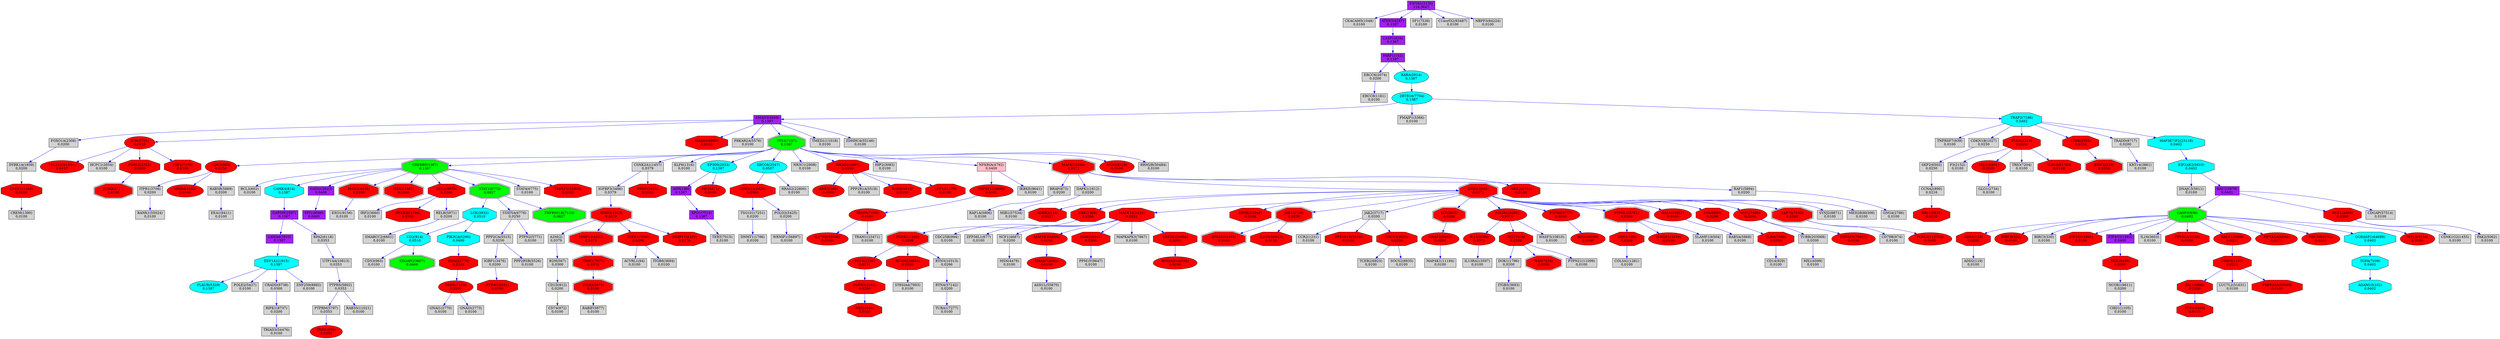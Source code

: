 digraph tmp_ans10 {
N_0 [shape = octagon, style = filled, fillcolor = red, label = "ADD1(118)\n0,0200"];
N_1 [shape = box, style = filled, fillcolor = lightgray, label = "ADD2(119)\n0,0100"];
N_2 [shape = box, style = filled, fillcolor = purple, label = "PARP1(142)\n0,1387"];
N_3 [shape = octagon, style = filled, fillcolor = red, label = "ADRB2(154)\n0,0127"];
N_4 [shape = box, style = filled, fillcolor = purple, label = "AHR(196)\n0,1387"];
N_5 [shape = box, style = filled, fillcolor = lightgray, label = "A2M(2)\n0,0379"];
N_6 [shape = box, style = filled, fillcolor = lightgray, label = "ACVRL1(94)\n0,0100"];
N_7 [shape = ellipse, style = filled, fillcolor = red, label = "BIRC5(332)\n0,0100"];
N_8 [shape = octagon, style = filled, fillcolor = aqua, label = "ADAM10(102)\n0,0402"];
N_9 [shape = box, style = filled, fillcolor = lightgray, label = "B2M(567)\n0,0300"];
N_10 [shape = box, style = filled, fillcolor = lightgray, label = "BRAF(673)\n0,0200"];
N_11 [shape = octagon, style = filled, fillcolor = red, label = "DDR1(780)\n0,0200"];
N_12 [shape = box, style = filled, fillcolor = purple, label = "CASP1(834)\n0,1387"];
N_13 [shape = doubleoctagon, style = filled, fillcolor = green, label = "CASP3(836)\n0,0402"];
N_14 [shape = box, style = filled, fillcolor = lightgray, label = "BIRC3(330)\n0,0100"];
N_15 [shape = doubleoctagon, style = filled, fillcolor = red, label = "BIRC2(329)\n0,0356"];
N_16 [shape = octagon, style = filled, fillcolor = aqua, label = "CD2(914)\n0,0510"];
N_17 [shape = box, style = filled, fillcolor = lightgray, label = "TNFRSF7(939)\n0,0100"];
N_18 [shape = box, style = filled, fillcolor = lightgray, label = "CD74(972)\n0,0100"];
N_19 [shape = box, style = filled, fillcolor = lightgray, label = "CD1D(912)\n0,0200"];
N_20 [shape = box, style = filled, fillcolor = lightgray, label = "CCNA2(890)\n0,0216"];
N_21 [shape = ellipse, style = filled, fillcolor = red, label = "CDC2(983)\n0,0250"];
N_22 [shape = ellipse, style = filled, fillcolor = red, label = "CDH1(999)\n0,0353"];
N_23 [shape = octagon, style = filled, fillcolor = red, label = "CDKN1A(1026)\n0,0300"];
N_24 [shape = octagon, style = filled, fillcolor = red, label = "CHD3(1107)\n0,0211"];
N_25 [shape = box, style = filled, fillcolor = lightgray, label = "CDC25B(994)\n0,0100"];
N_26 [shape = box, style = filled, fillcolor = lightgray, label = "CDKN1B(1027)\n0,0250"];
N_27 [shape = box, style = filled, fillcolor = lightgray, label = "CCR2(1231)\n0,0100"];
N_28 [shape = box, style = filled, fillcolor = lightgray, label = "BCL3(602)\n0,0100"];
N_29 [shape = octagon, style = filled, fillcolor = red, label = "CREB1(1385)\n0,0100"];
N_30 [shape = doubleoctagon, style = filled, fillcolor = green, label = "CREBBP(1387)\n0,1387"];
N_31 [shape = octagon, style = filled, fillcolor = aqua, label = "CAMK4(814)\n0,1387"];
N_32 [shape = box, style = filled, fillcolor = lightgray, label = "CREM(1390)\n0,0100"];
N_33 [shape = octagon, style = filled, fillcolor = red, label = "CRK(1398)\n0,0266"];
N_34 [shape = box, style = filled, fillcolor = lightgray, label = "ZFP36L1(677)\n0,0100"];
N_35 [shape = box, style = filled, fillcolor = lightgray, label = "CSNK2A1(1457)\n0,0379"];
N_36 [shape = octagon, style = filled, fillcolor = red, label = "MAPK14(1432)\n0,0291"];
N_37 [shape = box, style = filled, fillcolor = lightgray, label = "CD14(929)\n0,0100"];
N_38 [shape = box, style = filled, fillcolor = lightgray, label = "DAPK1(1612)\n0,0200"];
N_39 [shape = box, style = filled, fillcolor = lightgray, label = "ERCC8(1161)\n0,0100"];
N_40 [shape = box, style = filled, fillcolor = lightgray, label = "DNMT1(1786)\n0,0100"];
N_41 [shape = ellipse, style = filled, fillcolor = red, label = "TSC22D3(1831)\n0,0157"];
N_42 [shape = octagon, style = filled, fillcolor = aqua, label = "EEF1A1(1915)\n0,1387"];
N_43 [shape = box, style = filled, fillcolor = lightgray, label = "KLF6(1316)\n0,0100"];
N_44 [shape = octagon, style = filled, fillcolor = red, label = "EIF2S1(1965)\n0,0100"];
N_45 [shape = box, style = filled, fillcolor = purple, label = "EIF4G2(1982)\n0,0400"];
N_46 [shape = ellipse, style = filled, fillcolor = aqua, label = "EP300(2033)\n0,1387"];
N_47 [shape = octagon, style = filled, fillcolor = red, label = "EPHB2(2048)\n0,0100"];
N_48 [shape = box, style = filled, fillcolor = lightgray, label = "CEACAM5(1048)\n0,0100"];
N_49 [shape = box, style = filled, fillcolor = purple, label = "EWSR1(2130)\n118,3647"];
N_50 [shape = box, style = filled, fillcolor = lightgray, label = "F3(2152)\n0,0100"];
N_51 [shape = box, style = filled, fillcolor = lightgray, label = "DOK1(1796)\n0,0200"];
N_52 [shape = box, style = filled, fillcolor = lightgray, label = "COL3A1(1281)\n0,0100"];
N_53 [shape = doubleoctagon, style = filled, fillcolor = red, label = "FGFR1(2260)\n0,0266"];
N_54 [shape = ellipse, style = filled, fillcolor = red, label = "FGF5(2250)\n0,0231"];
N_55 [shape = octagon, style = filled, fillcolor = red, label = "FGFR3(2261)\n0,0200"];
N_56 [shape = box, style = filled, fillcolor = lightgray, label = "DYRK1A(1859)\n0,0200"];
N_57 [shape = octagon, style = filled, fillcolor = red, label = "FLNA(2316)\n0,0200"];
N_58 [shape = box, style = filled, fillcolor = lightgray, label = "CD79B(974)\n0,0100"];
N_59 [shape = box, style = filled, fillcolor = lightgray, label = "FOXO1A(2308)\n0,0200"];
N_60 [shape = box, style = filled, fillcolor = purple, label = "GAPDH(2597)\n0,1387"];
N_61 [shape = ellipse, style = filled, fillcolor = aqua, label = "XRCC6(2547)\n0,0507"];
N_62 [shape = box, style = filled, fillcolor = lightgray, label = "CD53(963)\n0,0100"];
N_63 [shape = box, style = filled, fillcolor = lightgray, label = "GNAI1(2770)\n0,0100"];
N_64 [shape = box, style = filled, fillcolor = lightgray, label = "GNAI3(2773)\n0,0100"];
N_65 [shape = octagon, style = filled, fillcolor = red, label = "GNAQ(2776)\n0,0239"];
N_66 [shape = doubleoctagon, style = filled, fillcolor = red, label = "GRB2(2885)\n0,0371"];
N_67 [shape = box, style = filled, fillcolor = lightgray, label = "NR3C1(2908)\n0,0100"];
N_68 [shape = box, style = filled, fillcolor = lightgray, label = "ERCC6(2074)\n0,0200"];
N_69 [shape = octagon, style = filled, fillcolor = red, label = "HBZ(3050)\n0,0100"];
N_70 [shape = box, style = filled, fillcolor = lightgray, label = "HCFC1(3054)\n0,0100"];
N_71 [shape = box, style = filled, fillcolor = lightgray, label = "CHD1(1105)\n0,0100"];
N_72 [shape = doubleoctagon, style = filled, fillcolor = red, label = "IFNAR2(3455)\n0,0100"];
N_73 [shape = ellipse, style = filled, fillcolor = red, label = "IFNGR1(3459)\n0,0120"];
N_74 [shape = ellipse, style = filled, fillcolor = red, label = "IL13(3596)\n0,0371"];
N_75 [shape = box, style = filled, fillcolor = lightgray, label = "IL16(3603)\n0,0100"];
N_76 [shape = doubleoctagon, style = filled, fillcolor = red, label = "ITGA3(3675)\n0,0100"];
N_77 [shape = box, style = filled, fillcolor = lightgray, label = "ITGB5(3693)\n0,0100"];
N_78 [shape = box, style = filled, fillcolor = lightgray, label = "ITPR1(3708)\n0,0200"];
N_79 [shape = doubleoctagon, style = filled, fillcolor = red, label = "JAK1(3716)\n0,0228"];
N_80 [shape = box, style = filled, fillcolor = lightgray, label = "JAK2(3717)\n0,0200"];
N_81 [shape = ellipse, style = filled, fillcolor = red, label = "JUN(3725)\n0,0210"];
N_82 [shape = octagon, style = filled, fillcolor = red, label = "FOSL2(2355)\n0,0200"];
N_83 [shape = ellipse, style = filled, fillcolor = red, label = "ANK3(288)\n0,0100"];
N_84 [shape = doubleoctagon, style = filled, fillcolor = red, label = "KIT(3815)\n0,0306"];
N_85 [shape = box, style = filled, fillcolor = lightgray, label = "IGFBP3(3486)\n0,0379"];
N_86 [shape = octagon, style = filled, fillcolor = aqua, label = "LCK(3932)\n0,0510"];
N_87 [shape = box, style = filled, fillcolor = purple, label = "GATA1(2623)\n0,0400"];
N_88 [shape = octagon, style = filled, fillcolor = red, label = "LTBR(4055)\n0,0356"];
N_89 [shape = octagon, style = filled, fillcolor = red, label = "SMAD2(4087)\n0,0200"];
N_90 [shape = doubleoctagon, style = filled, fillcolor = red, label = "JUND(3727)\n0,0100"];
N_91 [shape = box, style = filled, fillcolor = purple, label = "SMAD3(4088)\n0,1387"];
N_92 [shape = octagon, style = filled, fillcolor = red, label = "SMAD4(4089)\n0,0100"];
N_93 [shape = ellipse, style = filled, fillcolor = red, label = "SMAD7(4092)\n0,0150"];
N_94 [shape = box, style = filled, fillcolor = lightgray, label = "IGBP1(3476)\n0,0200"];
N_95 [shape = doubleoctagon, style = filled, fillcolor = red, label = "MMP2(4313)\n0,0379"];
N_96 [shape = doubleoctagon, style = filled, fillcolor = red, label = "MSH2(4436)\n0,0200"];
N_97 [shape = box, style = filled, fillcolor = lightgray, label = "MSN(4478)\n0,0100"];
N_98 [shape = doubleoctagon, style = filled, fillcolor = red, label = "MSX1(4487)\n0,0100"];
N_99 [shape = box, style = filled, fillcolor = lightgray, label = "MX1(4599)\n0,0100"];
N_100 [shape = octagon, style = filled, fillcolor = red, label = "NCAM1(4684)\n0,0200"];
N_101 [shape = box, style = filled, fillcolor = lightgray, label = "NCF1(4687)\n0,0200"];
N_102 [shape = box, style = filled, fillcolor = lightgray, label = "CSNK1G2(1455)\n0,0100"];
N_103 [shape = box, style = filled, fillcolor = lightgray, label = "HIP2(3093)\n0,0100"];
N_104 [shape = octagon, style = filled, fillcolor = red, label = "NCK1(4690)\n0,0200"];
N_105 [shape = octagon, style = filled, fillcolor = red, label = "NEK2(4751)\n0,0100"];
N_106 [shape = box, style = filled, fillcolor = lightgray, label = "IRF2(3660)\n0,0100"];
N_107 [shape = box, style = filled, fillcolor = lightgray, label = "GLG1(2734)\n0,0100"];
N_108 [shape = box, style = filled, fillcolor = pink, label = "NFKBIA(4792)\n0,0400"];
N_109 [shape = box, style = filled, fillcolor = lightgray, label = "PAK2(5062)\n0,0100"];
N_110 [shape = ellipse, style = filled, fillcolor = red, label = "PIK3R1(5295)\n0,0371"];
N_111 [shape = octagon, style = filled, fillcolor = aqua, label = "PIK3CA(5290)\n0,0400"];
N_112 [shape = box, style = filled, fillcolor = lightgray, label = "KRT14(3861)\n0,0100"];
N_113 [shape = box, style = filled, fillcolor = lightgray, label = "PMAIP1(5366)\n0,0100"];
N_114 [shape = box, style = filled, fillcolor = lightgray, label = "PPP2CA(5515)\n0,0250"];
N_115 [shape = octagon, style = filled, fillcolor = red, label = "PPP2R1B(5519)\n0,0100"];
N_116 [shape = box, style = filled, fillcolor = lightgray, label = "PPP2R1A(5518)\n0,0100"];
N_117 [shape = octagon, style = filled, fillcolor = red, label = "PPP3CA(5530)\n0,0100"];
N_118 [shape = octagon, style = filled, fillcolor = red, label = "NFKBIE(4794)\n0,0100"];
N_119 [shape = box, style = filled, fillcolor = lightgray, label = "PRKAR2A(5576)\n0,0100"];
N_120 [shape = doubleoctagon, style = filled, fillcolor = red, label = "MAPK1(5594)\n0,0371"];
N_121 [shape = octagon, style = filled, fillcolor = aqua, label = "EIF2AK2(5610)\n0,0402"];
N_122 [shape = box, style = filled, fillcolor = lightgray, label = "DNAJC3(5611)\n0,0100"];
N_123 [shape = octagon, style = filled, fillcolor = red, label = "PRNP(5621)\n0,0100"];
N_124 [shape = box, style = filled, fillcolor = purple, label = "ATXN3(4287)\n0,1387"];
N_125 [shape = box, style = filled, fillcolor = purple, label = "LAMA4(3910)\n0,1387"];
N_126 [shape = ellipse, style = filled, fillcolor = red, label = "PTPN6(5777)\n0,0200"];
N_127 [shape = box, style = filled, fillcolor = lightgray, label = "PTPRM(5797)\n0,0353"];
N_128 [shape = doubleoctagon, style = filled, fillcolor = red, label = "PTPN11(5781)\n0,0300"];
N_129 [shape = box, style = filled, fillcolor = lightgray, label = "RAB5A(5868)\n0,0100"];
N_130 [shape = box, style = filled, fillcolor = purple, label = "RAC1(5879)\n0,0402"];
N_131 [shape = ellipse, style = filled, fillcolor = red, label = "RAD51(5888)\n0,0211"];
N_132 [shape = box, style = filled, fillcolor = lightgray, label = "RAF1(5894)\n0,0200"];
N_133 [shape = box, style = filled, fillcolor = lightgray, label = "GNG4(2786)\n0,0100"];
N_134 [shape = box, style = filled, fillcolor = lightgray, label = "RAP1A(5906)\n0,0100"];
N_135 [shape = ellipse, style = filled, fillcolor = red, label = "RASA1(5921)\n0,0100"];
N_136 [shape = ellipse, style = filled, fillcolor = red, label = "MNDA(4332)\n0,0100"];
N_137 [shape = ellipse, style = filled, fillcolor = aqua, label = "RARA(5914)\n0,1387"];
N_138 [shape = octagon, style = filled, fillcolor = red, label = "RBL1(5933)\n0,0216"];
N_139 [shape = octagon, style = filled, fillcolor = red, label = "PPP4C(5531)\n0,0100"];
N_140 [shape = octagon, style = filled, fillcolor = red, label = "RELA(5970)\n0,0300"];
N_141 [shape = box, style = filled, fillcolor = lightgray, label = "RELB(5971)\n0,0200"];
N_142 [shape = box, style = filled, fillcolor = lightgray, label = "RPA2(6118)\n0,0353"];
N_143 [shape = octagon, style = filled, fillcolor = red, label = "RARB(5915)\n0,0100"];
N_144 [shape = ellipse, style = filled, fillcolor = red, label = "MAP2K3(5606)\n0,0150"];
N_145 [shape = doubleoctagon, style = filled, fillcolor = red, label = "MMP14(4323)\n0,0379"];
N_146 [shape = ellipse, style = filled, fillcolor = red, label = "SELE(6401)\n0,0200"];
N_147 [shape = box, style = filled, fillcolor = lightgray, label = "PTPN2(5771)\n0,0100"];
N_148 [shape = octagon, style = filled, fillcolor = red, label = "SKIL(6498)\n0,0300"];
N_149 [shape = box, style = filled, fillcolor = lightgray, label = "SLAMF1(6504)\n0,0100"];
N_150 [shape = box, style = filled, fillcolor = purple, label = "SPI1(6688)\n0,0400"];
N_151 [shape = doubleoctagon, style = filled, fillcolor = green, label = "STAT1(6772)\n0,0827"];
N_152 [shape = box, style = filled, fillcolor = lightgray, label = "STAT5A(6776)\n0,0250"];
N_153 [shape = ellipse, style = filled, fillcolor = red, label = "RPS6KB1(6198)\n0,0100"];
N_154 [shape = ellipse, style = filled, fillcolor = aqua, label = "PLAUR(5329)\n0,1387"];
N_155 [shape = octagon, style = filled, fillcolor = red, label = "SYK(6850)\n0,0296"];
N_156 [shape = box, style = filled, fillcolor = lightgray, label = "TCEB2(6923)\n0,0100"];
N_157 [shape = octagon, style = filled, fillcolor = red, label = "TCF3(6929)\n0,0100"];
N_158 [shape = octagon, style = filled, fillcolor = red, label = "TAL1(6886)\n0,0200"];
N_159 [shape = box, style = filled, fillcolor = lightgray, label = "SKP2(6502)\n0,0250"];
N_160 [shape = octagon, style = filled, fillcolor = red, label = "TEC(7006)\n0,0200"];
N_161 [shape = box, style = filled, fillcolor = lightgray, label = "TERT(7015)\n0,0100"];
N_162 [shape = box, style = filled, fillcolor = lightgray, label = "RAB5B(5869)\n0,0200"];
N_163 [shape = octagon, style = filled, fillcolor = aqua, label = "TGFA(7039)\n0,0402"];
N_164 [shape = box, style = filled, fillcolor = lightgray, label = "ITGB6(3694)\n0,0100"];
N_165 [shape = octagon, style = filled, fillcolor = red, label = "TGFB1(7040)\n0,0200"];
N_166 [shape = box, style = filled, fillcolor = lightgray, label = "POLE2(5427)\n0,0100"];
N_167 [shape = octagon, style = filled, fillcolor = red, label = "TLR4(7099)\n0,0200"];
N_168 [shape = octagon, style = filled, fillcolor = red, label = "TOP1(7150)\n0,0100"];
N_169 [shape = doubleoctagon, style = filled, fillcolor = green, label = "TP53(7157)\n0,1387"];
N_170 [shape = doubleoctagon, style = filled, fillcolor = green, label = "TNFRSF1B(7133)\n0,0827"];
N_171 [shape = octagon, style = filled, fillcolor = aqua, label = "TRAF2(7186)\n0,0402"];
N_172 [shape = ellipse, style = filled, fillcolor = red, label = "TRAF6(7189)\n0,0161"];
N_173 [shape = ellipse, style = filled, fillcolor = red, label = "TSHR(7253)\n0,0200"];
N_174 [shape = box, style = filled, fillcolor = lightgray, label = "TSG101(7251)\n0,0200"];
N_175 [shape = box, style = filled, fillcolor = lightgray, label = "TUBA1(7277)\n0,0100"];
N_176 [shape = doubleoctagon, style = filled, fillcolor = red, label = "WAS(7454)\n0,0100"];
N_177 [shape = box, style = filled, fillcolor = lightgray, label = "POLD2(5425)\n0,0200"];
N_178 [shape = box, style = filled, fillcolor = purple, label = "XPO1(7514)\n0,1387"];
N_179 [shape = ellipse, style = filled, fillcolor = red, label = "VAV1(7409)\n0,0200"];
N_180 [shape = doubleoctagon, style = filled, fillcolor = red, label = "ZAP70(7535)\n0,0263"];
N_181 [shape = ellipse, style = filled, fillcolor = aqua, label = "ZBTB16(7704)\n0,1387"];
N_182 [shape = box, style = filled, fillcolor = lightgray, label = "ST8SIA4(7903)\n0,0100"];
N_183 [shape = octagon, style = filled, fillcolor = red, label = "MARS(4141)\n0,0200"];
N_184 [shape = box, style = filled, fillcolor = lightgray, label = "SF1(7536)\n0,0100"];
N_185 [shape = box, style = filled, fillcolor = lightgray, label = "EEA1(8411)\n0,0100"];
N_186 [shape = box, style = filled, fillcolor = lightgray, label = "PTPRS(5802)\n0,0353"];
N_187 [shape = ellipse, style = filled, fillcolor = red, label = "TNFSF11(8600)\n0,0161"];
N_188 [shape = ellipse, style = filled, fillcolor = red, label = "PIP5K1A(8394)\n0,0273"];
N_189 [shape = box, style = filled, fillcolor = lightgray, label = "TRADD(8717)\n0,0200"];
N_190 [shape = box, style = filled, fillcolor = lightgray, label = "RIPK1(8737)\n0,0200"];
N_191 [shape = box, style = filled, fillcolor = lightgray, label = "SYNJ2(8871)\n0,0100"];
N_192 [shape = box, style = filled, fillcolor = lightgray, label = "SOCS2(8835)\n0,0100"];
N_193 [shape = box, style = filled, fillcolor = lightgray, label = "SMARCC2(6601)\n0,0100"];
N_194 [shape = box, style = filled, fillcolor = lightgray, label = "STAT4(6775)\n0,0100"];
N_195 [shape = box, style = filled, fillcolor = lightgray, label = "NCOR1(9611)\n0,0200"];
N_196 [shape = box, style = filled, fillcolor = lightgray, label = "PPM1F(9647)\n0,0100"];
N_197 [shape = ellipse, style = filled, fillcolor = red, label = "GRAP2(9402)\n0,0200"];
N_198 [shape = ellipse, style = filled, fillcolor = red, label = "PDCD8(9131)\n0,0253"];
N_199 [shape = box, style = filled, fillcolor = lightgray, label = "IKBKE(9641)\n0,0100"];
N_200 [shape = box, style = filled, fillcolor = lightgray, label = "RTN3(10313)\n0,0266"];
N_201 [shape = ellipse, style = filled, fillcolor = red, label = "ROS1(6098)\n0,0100"];
N_202 [shape = box, style = filled, fillcolor = lightgray, label = "RABIF(5877)\n0,0100"];
N_203 [shape = box, style = filled, fillcolor = lightgray, label = "UTP14A(10813)\n0,0353"];
N_204 [shape = box, style = filled, fillcolor = lightgray, label = "CRADD(8738)\n0,0300"];
N_205 [shape = box, style = filled, fillcolor = lightgray, label = "MAP4K1(11184)\n0,0100"];
N_206 [shape = ellipse, style = filled, fillcolor = red, label = "MTA2(9219)\n0,0100"];
N_207 [shape = doubleoctagon, style = filled, fillcolor = green, label = "CD2AP(23607)\n0,0469"];
N_208 [shape = box, style = filled, fillcolor = lightgray, label = "MAPKAPK3(7867)\n0,0100"];
N_209 [shape = octagon, style = filled, fillcolor = red, label = "LEF1(51176)\n0,0100"];
N_210 [shape = box, style = filled, fillcolor = lightgray, label = "LUC7L2(51631)\n0,0100"];
N_211 [shape = box, style = filled, fillcolor = lightgray, label = "TRIAD3(54476)\n0,0100"];
N_212 [shape = box, style = filled, fillcolor = lightgray, label = "RRAS2(22800)\n0,0100"];
N_213 [shape = octagon, style = filled, fillcolor = red, label = "PRPF40A(55660)\n0,0100"];
N_214 [shape = box, style = filled, fillcolor = lightgray, label = "ZNF259(8882)\n0,0100"];
N_215 [shape = box, style = filled, fillcolor = lightgray, label = "WRNIP1(56897)\n0,0100"];
N_216 [shape = octagon, style = filled, fillcolor = red, label = "IL21R(50615)\n0,0128"];
N_217 [shape = octagon, style = filled, fillcolor = aqua, label = "GORASP1(64689)\n0,0402"];
N_218 [shape = ellipse, style = filled, fillcolor = red, label = "IL17RB(55540)\n0,0100"];
N_219 [shape = box, style = filled, fillcolor = lightgray, label = "RTN4(57142)\n0,0200"];
N_220 [shape = box, style = filled, fillcolor = lightgray, label = "RAB35(11021)\n0,0100"];
N_221 [shape = box, style = filled, fillcolor = lightgray, label = "MED28(80306)\n0,0100"];
N_222 [shape = box, style = filled, fillcolor = lightgray, label = "C14orf32(93487)\n0,0100"];
N_223 [shape = box, style = filled, fillcolor = lightgray, label = "TRAM1(23471)\n0,0100"];
N_224 [shape = box, style = filled, fillcolor = lightgray, label = "NBPF3(84224)\n0,0100"];
N_225 [shape = box, style = filled, fillcolor = lightgray, label = "WASF3(10810)\n0,0100"];
N_226 [shape = box, style = filled, fillcolor = lightgray, label = "TUBB(203068)\n0,0200"];
N_227 [shape = octagon, style = filled, fillcolor = aqua, label = "MAP3K7IP2(23118)\n0,0402"];
N_228 [shape = box, style = filled, fillcolor = lightgray, label = "TRIO(7204)\n0,0100"];
N_229 [shape = box, style = filled, fillcolor = lightgray, label = "PTPN21(11099)\n0,0100"];
N_230 [shape = ellipse, style = filled, fillcolor = red, label = "MYL3(4634)\n0,0100"];
N_231 [shape = octagon, style = filled, fillcolor = red, label = "TLR10(81793)\n0,0148"];
N_232 [shape = ellipse, style = filled, fillcolor = red, label = "ZNF655(79027)\n0,0100"];
N_233 [shape = octagon, style = filled, fillcolor = red, label = "TRERF1(55809)\n0,0100"];
N_234 [shape = octagon, style = filled, fillcolor = red, label = "SOCS3(9021)\n0,0200"];
N_235 [shape = octagon, style = filled, fillcolor = red, label = "EEF2K(29904)\n0,0291"];
N_236 [shape = box, style = filled, fillcolor = lightgray, label = "CDGAP(57514)\n0,0100"];
N_237 [shape = box, style = filled, fillcolor = lightgray, label = "MIB1(57534)\n0,0100"];
N_238 [shape = box, style = filled, fillcolor = lightgray, label = "IL13RA1(3597)\n0,0100"];
N_239 [shape = ellipse, style = filled, fillcolor = red, label = "P8(26471)\n0,0100"];
N_240 [shape = doubleoctagon, style = filled, fillcolor = red, label = "TIMP2(7077)\n0,0379"];
N_241 [shape = box, style = filled, fillcolor = lightgray, label = "BANK1(55024)\n0,0100"];
N_242 [shape = octagon, style = filled, fillcolor = red, label = "MMP17(4326)\n0,0278"];
N_243 [shape = box, style = filled, fillcolor = lightgray, label = "TMED1(11018)\n0,0100"];
N_244 [shape = box, style = filled, fillcolor = lightgray, label = "ZDHHC4(55146)\n0,0100"];
N_245 [shape = box, style = filled, fillcolor = lightgray, label = "ASH1L(55870)\n0,0100"];
N_246 [shape = box, style = filled, fillcolor = lightgray, label = "EXO1(9156)\n0,0100"];
N_247 [shape = box, style = filled, fillcolor = lightgray, label = "PPP2R5B(5526)\n0,0100"];
N_248 [shape = box, style = filled, fillcolor = lightgray, label = "RRM2B(50484)\n0,0100"];
N_249 [shape = ellipse, style = filled, fillcolor = red, label = "FCRL3(115352)\n0,0100"];
N_0 -> N_1 [ color = blue ];
N_5 -> N_9 [ color = blue ];
N_12 -> N_2 [ color = blue ];
N_13 -> N_0 [ color = blue ];
N_13 -> N_7 [ color = blue ];
N_13 -> N_14 [ color = blue ];
N_9 -> N_19 [ color = blue ];
N_19 -> N_18 [ color = blue ];
N_30 -> N_28 [ color = blue ];
N_30 -> N_31 [ color = blue ];
N_29 -> N_32 [ color = blue ];
N_36 -> N_25 [ color = blue ];
N_36 -> N_34 [ color = blue ];
N_13 -> N_44 [ color = blue ];
N_13 -> N_45 [ color = blue ];
N_46 -> N_4 [ color = blue ];
N_49 -> N_48 [ color = blue ];
N_11 -> N_52 [ color = blue ];
N_33 -> N_53 [ color = blue ];
N_53 -> N_54 [ color = blue ];
N_54 -> N_55 [ color = blue ];
N_56 -> N_29 [ color = blue ];
N_57 -> N_50 [ color = blue ];
N_59 -> N_56 [ color = blue ];
N_31 -> N_60 [ color = blue ];
N_61 -> N_23 [ color = blue ];
N_16 -> N_62 [ color = blue ];
N_66 -> N_3 [ color = blue ];
N_66 -> N_33 [ color = blue ];
N_66 -> N_36 [ color = blue ];
N_66 -> N_47 [ color = blue ];
N_2 -> N_68 [ color = blue ];
N_68 -> N_39 [ color = blue ];
N_55 -> N_69 [ color = blue ];
N_13 -> N_75 [ color = blue ];
N_51 -> N_77 [ color = blue ];
N_21 -> N_78 [ color = blue ];
N_66 -> N_79 [ color = blue ];
N_79 -> N_72 [ color = blue ];
N_80 -> N_27 [ color = blue ];
N_66 -> N_80 [ color = blue ];
N_81 -> N_41 [ color = blue ];
N_81 -> N_70 [ color = blue ];
N_81 -> N_82 [ color = blue ];
N_66 -> N_84 [ color = blue ];
N_35 -> N_85 [ color = blue ];
N_86 -> N_16 [ color = blue ];
N_30 -> N_87 [ color = blue ];
N_88 -> N_15 [ color = blue ];
N_89 -> N_83 [ color = blue ];
N_82 -> N_90 [ color = blue ];
N_91 -> N_59 [ color = blue ];
N_91 -> N_81 [ color = blue ];
N_91 -> N_92 [ color = blue ];
N_95 -> N_5 [ color = blue ];
N_85 -> N_95 [ color = blue ];
N_30 -> N_96 [ color = blue ];
N_30 -> N_98 [ color = blue ];
N_53 -> N_100 [ color = blue ];
N_36 -> N_101 [ color = blue ];
N_101 -> N_97 [ color = blue ];
N_104 -> N_102 [ color = blue ];
N_104 -> N_109 [ color = blue ];
N_66 -> N_110 [ color = blue ];
N_110 -> N_74 [ color = blue ];
N_111 -> N_65 [ color = blue ];
N_86 -> N_111 [ color = blue ];
N_114 -> N_94 [ color = blue ];
N_80 -> N_115 [ color = blue ];
N_89 -> N_116 [ color = blue ];
N_13 -> N_117 [ color = blue ];
N_91 -> N_119 [ color = blue ];
N_120 -> N_10 [ color = blue ];
N_120 -> N_38 [ color = blue ];
N_120 -> N_66 [ color = blue ];
N_120 -> N_105 [ color = blue ];
N_121 -> N_122 [ color = blue ];
N_35 -> N_123 [ color = blue ];
N_124 -> N_12 [ color = blue ];
N_49 -> N_124 [ color = blue ];
N_125 -> N_42 [ color = blue ];
N_60 -> N_125 [ color = blue ];
N_66 -> N_126 [ color = blue ];
N_127 -> N_22 [ color = blue ];
N_128 -> N_11 [ color = blue ];
N_66 -> N_128 [ color = blue ];
N_128 -> N_73 [ color = blue ];
N_130 -> N_13 [ color = blue ];
N_130 -> N_104 [ color = blue ];
N_121 -> N_130 [ color = blue ];
N_13 -> N_131 [ color = blue ];
N_131 -> N_24 [ color = blue ];
N_120 -> N_132 [ color = blue ];
N_132 -> N_133 [ color = blue ];
N_10 -> N_134 [ color = blue ];
N_66 -> N_135 [ color = blue ];
N_135 -> N_129 [ color = blue ];
N_21 -> N_136 [ color = blue ];
N_2 -> N_137 [ color = blue ];
N_20 -> N_138 [ color = blue ];
N_94 -> N_139 [ color = blue ];
N_30 -> N_140 [ color = blue ];
N_140 -> N_106 [ color = blue ];
N_140 -> N_118 [ color = blue ];
N_140 -> N_141 [ color = blue ];
N_60 -> N_142 [ color = blue ];
N_89 -> N_143 [ color = blue ];
N_36 -> N_144 [ color = blue ];
N_144 -> N_93 [ color = blue ];
N_95 -> N_145 [ color = blue ];
N_57 -> N_146 [ color = blue ];
N_146 -> N_107 [ color = blue ];
N_45 -> N_148 [ color = blue ];
N_128 -> N_149 [ color = blue ];
N_87 -> N_150 [ color = blue ];
N_30 -> N_151 [ color = blue ];
N_151 -> N_86 [ color = blue ];
N_152 -> N_114 [ color = blue ];
N_152 -> N_147 [ color = blue ];
N_151 -> N_152 [ color = blue ];
N_42 -> N_154 [ color = blue ];
N_66 -> N_155 [ color = blue ];
N_24 -> N_158 [ color = blue ];
N_158 -> N_157 [ color = blue ];
N_159 -> N_20 [ color = blue ];
N_26 -> N_159 [ color = blue ];
N_160 -> N_51 [ color = blue ];
N_110 -> N_160 [ color = blue ];
N_21 -> N_162 [ color = blue ];
N_163 -> N_8 [ color = blue ];
N_165 -> N_6 [ color = blue ];
N_95 -> N_165 [ color = blue ];
N_165 -> N_164 [ color = blue ];
N_42 -> N_166 [ color = blue ];
N_167 -> N_37 [ color = blue ];
N_155 -> N_167 [ color = blue ];
N_81 -> N_168 [ color = blue ];
N_169 -> N_21 [ color = blue ];
N_169 -> N_30 [ color = blue ];
N_169 -> N_35 [ color = blue ];
N_169 -> N_43 [ color = blue ];
N_169 -> N_46 [ color = blue ];
N_169 -> N_61 [ color = blue ];
N_169 -> N_67 [ color = blue ];
N_169 -> N_89 [ color = blue ];
N_91 -> N_169 [ color = blue ];
N_169 -> N_103 [ color = blue ];
N_169 -> N_108 [ color = blue ];
N_169 -> N_120 [ color = blue ];
N_151 -> N_170 [ color = blue ];
N_171 -> N_17 [ color = blue ];
N_171 -> N_26 [ color = blue ];
N_171 -> N_57 [ color = blue ];
N_171 -> N_88 [ color = blue ];
N_173 -> N_63 [ color = blue ];
N_173 -> N_64 [ color = blue ];
N_65 -> N_173 [ color = blue ];
N_23 -> N_174 [ color = blue ];
N_174 -> N_40 [ color = blue ];
N_160 -> N_176 [ color = blue ];
N_23 -> N_177 [ color = blue ];
N_4 -> N_178 [ color = blue ];
N_178 -> N_161 [ color = blue ];
N_66 -> N_179 [ color = blue ];
N_180 -> N_58 [ color = blue ];
N_66 -> N_180 [ color = blue ];
N_181 -> N_91 [ color = blue ];
N_181 -> N_113 [ color = blue ];
N_137 -> N_181 [ color = blue ];
N_181 -> N_171 [ color = blue ];
N_100 -> N_182 [ color = blue ];
N_36 -> N_183 [ color = blue ];
N_49 -> N_184 [ color = blue ];
N_162 -> N_185 [ color = blue ];
N_186 -> N_127 [ color = blue ];
N_108 -> N_187 [ color = blue ];
N_187 -> N_172 [ color = blue ];
N_13 -> N_188 [ color = blue ];
N_189 -> N_112 [ color = blue ];
N_171 -> N_189 [ color = blue ];
N_66 -> N_191 [ color = blue ];
N_141 -> N_193 [ color = blue ];
N_30 -> N_194 [ color = blue ];
N_195 -> N_71 [ color = blue ];
N_148 -> N_195 [ color = blue ];
N_183 -> N_196 [ color = blue ];
N_84 -> N_197 [ color = blue ];
N_13 -> N_198 [ color = blue ];
N_108 -> N_199 [ color = blue ];
N_53 -> N_200 [ color = blue ];
N_126 -> N_201 [ color = blue ];
N_76 -> N_202 [ color = blue ];
N_142 -> N_203 [ color = blue ];
N_203 -> N_186 [ color = blue ];
N_42 -> N_204 [ color = blue ];
N_204 -> N_190 [ color = blue ];
N_197 -> N_205 [ color = blue ];
N_169 -> N_206 [ color = blue ];
N_16 -> N_207 [ color = blue ];
N_36 -> N_208 [ color = blue ];
N_89 -> N_209 [ color = blue ];
N_24 -> N_210 [ color = blue ];
N_190 -> N_211 [ color = blue ];
N_61 -> N_212 [ color = blue ];
N_24 -> N_213 [ color = blue ];
N_42 -> N_214 [ color = blue ];
N_177 -> N_215 [ color = blue ];
N_79 -> N_216 [ color = blue ];
N_13 -> N_217 [ color = blue ];
N_217 -> N_163 [ color = blue ];
N_172 -> N_218 [ color = blue ];
N_219 -> N_175 [ color = blue ];
N_200 -> N_219 [ color = blue ];
N_186 -> N_220 [ color = blue ];
N_66 -> N_221 [ color = blue ];
N_49 -> N_222 [ color = blue ];
N_172 -> N_223 [ color = blue ];
N_49 -> N_224 [ color = blue ];
N_110 -> N_225 [ color = blue ];
N_226 -> N_99 [ color = blue ];
N_179 -> N_226 [ color = blue ];
N_227 -> N_121 [ color = blue ];
N_171 -> N_227 [ color = blue ];
N_57 -> N_228 [ color = blue ];
N_160 -> N_229 [ color = blue ];
N_13 -> N_230 [ color = blue ];
N_57 -> N_231 [ color = blue ];
N_179 -> N_232 [ color = blue ];
N_30 -> N_233 [ color = blue ];
N_80 -> N_234 [ color = blue ];
N_234 -> N_156 [ color = blue ];
N_234 -> N_192 [ color = blue ];
N_36 -> N_235 [ color = blue ];
N_235 -> N_153 [ color = blue ];
N_130 -> N_236 [ color = blue ];
N_38 -> N_237 [ color = blue ];
N_74 -> N_238 [ color = blue ];
N_46 -> N_239 [ color = blue ];
N_240 -> N_76 [ color = blue ];
N_145 -> N_240 [ color = blue ];
N_78 -> N_241 [ color = blue ];
N_95 -> N_242 [ color = blue ];
N_91 -> N_243 [ color = blue ];
N_91 -> N_244 [ color = blue ];
N_93 -> N_245 [ color = blue ];
N_96 -> N_246 [ color = blue ];
N_114 -> N_247 [ color = blue ];
N_169 -> N_248 [ color = blue ];
N_180 -> N_249 [ color = blue ];
}
